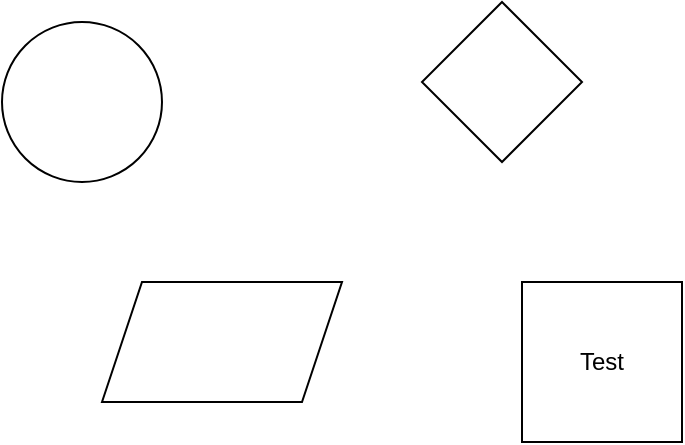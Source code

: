 <mxfile version="14.2.9" type="github">
  <diagram id="mncRoBl9Gzzhz55OYVa4" name="Page-1">
    <mxGraphModel dx="766" dy="681" grid="1" gridSize="10" guides="1" tooltips="1" connect="1" arrows="1" fold="1" page="1" pageScale="1" pageWidth="850" pageHeight="1100" math="0" shadow="0">
      <root>
        <mxCell id="0" />
        <mxCell id="1" parent="0" />
        <mxCell id="uz0LJ_AtP9jg4HAmJLI9-1" value="" style="whiteSpace=wrap;html=1;aspect=fixed;" vertex="1" parent="1">
          <mxGeometry x="350" y="310" width="80" height="80" as="geometry" />
        </mxCell>
        <mxCell id="uz0LJ_AtP9jg4HAmJLI9-2" value="" style="ellipse;whiteSpace=wrap;html=1;aspect=fixed;" vertex="1" parent="1">
          <mxGeometry x="90" y="180" width="80" height="80" as="geometry" />
        </mxCell>
        <mxCell id="uz0LJ_AtP9jg4HAmJLI9-3" value="" style="shape=parallelogram;perimeter=parallelogramPerimeter;whiteSpace=wrap;html=1;fixedSize=1;" vertex="1" parent="1">
          <mxGeometry x="140" y="310" width="120" height="60" as="geometry" />
        </mxCell>
        <mxCell id="uz0LJ_AtP9jg4HAmJLI9-4" value="" style="rhombus;whiteSpace=wrap;html=1;" vertex="1" parent="1">
          <mxGeometry x="300" y="170" width="80" height="80" as="geometry" />
        </mxCell>
        <mxCell id="uz0LJ_AtP9jg4HAmJLI9-5" value="Test" style="text;html=1;strokeColor=none;fillColor=none;align=center;verticalAlign=middle;whiteSpace=wrap;rounded=0;" vertex="1" parent="1">
          <mxGeometry x="370" y="340" width="40" height="20" as="geometry" />
        </mxCell>
      </root>
    </mxGraphModel>
  </diagram>
</mxfile>
